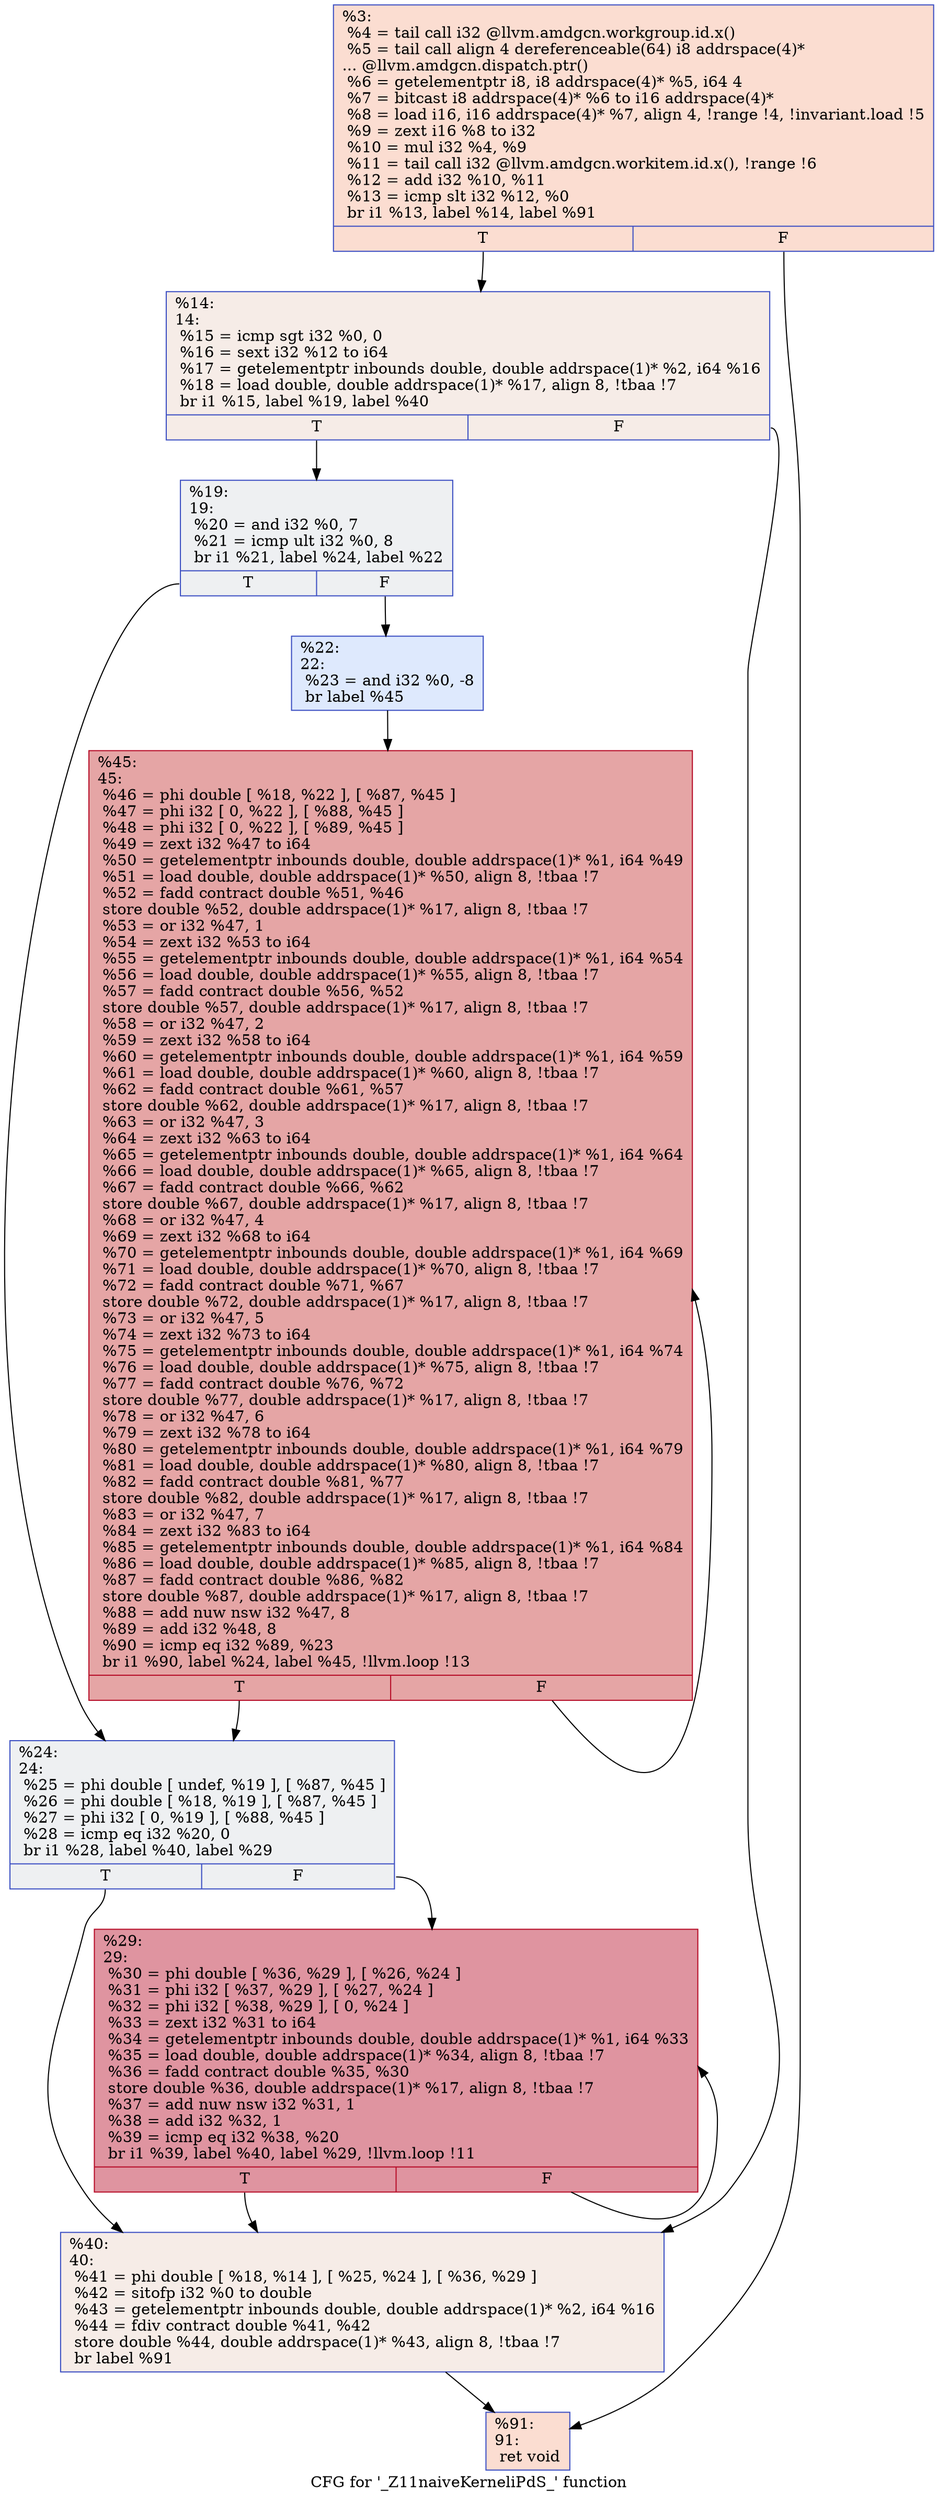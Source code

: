 digraph "CFG for '_Z11naiveKerneliPdS_' function" {
	label="CFG for '_Z11naiveKerneliPdS_' function";

	Node0x4d4afc0 [shape=record,color="#3d50c3ff", style=filled, fillcolor="#f7b39670",label="{%3:\l  %4 = tail call i32 @llvm.amdgcn.workgroup.id.x()\l  %5 = tail call align 4 dereferenceable(64) i8 addrspace(4)*\l... @llvm.amdgcn.dispatch.ptr()\l  %6 = getelementptr i8, i8 addrspace(4)* %5, i64 4\l  %7 = bitcast i8 addrspace(4)* %6 to i16 addrspace(4)*\l  %8 = load i16, i16 addrspace(4)* %7, align 4, !range !4, !invariant.load !5\l  %9 = zext i16 %8 to i32\l  %10 = mul i32 %4, %9\l  %11 = tail call i32 @llvm.amdgcn.workitem.id.x(), !range !6\l  %12 = add i32 %10, %11\l  %13 = icmp slt i32 %12, %0\l  br i1 %13, label %14, label %91\l|{<s0>T|<s1>F}}"];
	Node0x4d4afc0:s0 -> Node0x4d4cec0;
	Node0x4d4afc0:s1 -> Node0x4d4cf50;
	Node0x4d4cec0 [shape=record,color="#3d50c3ff", style=filled, fillcolor="#ead5c970",label="{%14:\l14:                                               \l  %15 = icmp sgt i32 %0, 0\l  %16 = sext i32 %12 to i64\l  %17 = getelementptr inbounds double, double addrspace(1)* %2, i64 %16\l  %18 = load double, double addrspace(1)* %17, align 8, !tbaa !7\l  br i1 %15, label %19, label %40\l|{<s0>T|<s1>F}}"];
	Node0x4d4cec0:s0 -> Node0x4d4d470;
	Node0x4d4cec0:s1 -> Node0x4d4d500;
	Node0x4d4d470 [shape=record,color="#3d50c3ff", style=filled, fillcolor="#d9dce170",label="{%19:\l19:                                               \l  %20 = and i32 %0, 7\l  %21 = icmp ult i32 %0, 8\l  br i1 %21, label %24, label %22\l|{<s0>T|<s1>F}}"];
	Node0x4d4d470:s0 -> Node0x4d4d790;
	Node0x4d4d470:s1 -> Node0x4d4d7e0;
	Node0x4d4d7e0 [shape=record,color="#3d50c3ff", style=filled, fillcolor="#b5cdfa70",label="{%22:\l22:                                               \l  %23 = and i32 %0, -8\l  br label %45\l}"];
	Node0x4d4d7e0 -> Node0x4d4d9e0;
	Node0x4d4d790 [shape=record,color="#3d50c3ff", style=filled, fillcolor="#d9dce170",label="{%24:\l24:                                               \l  %25 = phi double [ undef, %19 ], [ %87, %45 ]\l  %26 = phi double [ %18, %19 ], [ %87, %45 ]\l  %27 = phi i32 [ 0, %19 ], [ %88, %45 ]\l  %28 = icmp eq i32 %20, 0\l  br i1 %28, label %40, label %29\l|{<s0>T|<s1>F}}"];
	Node0x4d4d790:s0 -> Node0x4d4d500;
	Node0x4d4d790:s1 -> Node0x4d4e200;
	Node0x4d4e200 [shape=record,color="#b70d28ff", style=filled, fillcolor="#b70d2870",label="{%29:\l29:                                               \l  %30 = phi double [ %36, %29 ], [ %26, %24 ]\l  %31 = phi i32 [ %37, %29 ], [ %27, %24 ]\l  %32 = phi i32 [ %38, %29 ], [ 0, %24 ]\l  %33 = zext i32 %31 to i64\l  %34 = getelementptr inbounds double, double addrspace(1)* %1, i64 %33\l  %35 = load double, double addrspace(1)* %34, align 8, !tbaa !7\l  %36 = fadd contract double %35, %30\l  store double %36, double addrspace(1)* %17, align 8, !tbaa !7\l  %37 = add nuw nsw i32 %31, 1\l  %38 = add i32 %32, 1\l  %39 = icmp eq i32 %38, %20\l  br i1 %39, label %40, label %29, !llvm.loop !11\l|{<s0>T|<s1>F}}"];
	Node0x4d4e200:s0 -> Node0x4d4d500;
	Node0x4d4e200:s1 -> Node0x4d4e200;
	Node0x4d4d500 [shape=record,color="#3d50c3ff", style=filled, fillcolor="#ead5c970",label="{%40:\l40:                                               \l  %41 = phi double [ %18, %14 ], [ %25, %24 ], [ %36, %29 ]\l  %42 = sitofp i32 %0 to double\l  %43 = getelementptr inbounds double, double addrspace(1)* %2, i64 %16\l  %44 = fdiv contract double %41, %42\l  store double %44, double addrspace(1)* %43, align 8, !tbaa !7\l  br label %91\l}"];
	Node0x4d4d500 -> Node0x4d4cf50;
	Node0x4d4d9e0 [shape=record,color="#b70d28ff", style=filled, fillcolor="#c5333470",label="{%45:\l45:                                               \l  %46 = phi double [ %18, %22 ], [ %87, %45 ]\l  %47 = phi i32 [ 0, %22 ], [ %88, %45 ]\l  %48 = phi i32 [ 0, %22 ], [ %89, %45 ]\l  %49 = zext i32 %47 to i64\l  %50 = getelementptr inbounds double, double addrspace(1)* %1, i64 %49\l  %51 = load double, double addrspace(1)* %50, align 8, !tbaa !7\l  %52 = fadd contract double %51, %46\l  store double %52, double addrspace(1)* %17, align 8, !tbaa !7\l  %53 = or i32 %47, 1\l  %54 = zext i32 %53 to i64\l  %55 = getelementptr inbounds double, double addrspace(1)* %1, i64 %54\l  %56 = load double, double addrspace(1)* %55, align 8, !tbaa !7\l  %57 = fadd contract double %56, %52\l  store double %57, double addrspace(1)* %17, align 8, !tbaa !7\l  %58 = or i32 %47, 2\l  %59 = zext i32 %58 to i64\l  %60 = getelementptr inbounds double, double addrspace(1)* %1, i64 %59\l  %61 = load double, double addrspace(1)* %60, align 8, !tbaa !7\l  %62 = fadd contract double %61, %57\l  store double %62, double addrspace(1)* %17, align 8, !tbaa !7\l  %63 = or i32 %47, 3\l  %64 = zext i32 %63 to i64\l  %65 = getelementptr inbounds double, double addrspace(1)* %1, i64 %64\l  %66 = load double, double addrspace(1)* %65, align 8, !tbaa !7\l  %67 = fadd contract double %66, %62\l  store double %67, double addrspace(1)* %17, align 8, !tbaa !7\l  %68 = or i32 %47, 4\l  %69 = zext i32 %68 to i64\l  %70 = getelementptr inbounds double, double addrspace(1)* %1, i64 %69\l  %71 = load double, double addrspace(1)* %70, align 8, !tbaa !7\l  %72 = fadd contract double %71, %67\l  store double %72, double addrspace(1)* %17, align 8, !tbaa !7\l  %73 = or i32 %47, 5\l  %74 = zext i32 %73 to i64\l  %75 = getelementptr inbounds double, double addrspace(1)* %1, i64 %74\l  %76 = load double, double addrspace(1)* %75, align 8, !tbaa !7\l  %77 = fadd contract double %76, %72\l  store double %77, double addrspace(1)* %17, align 8, !tbaa !7\l  %78 = or i32 %47, 6\l  %79 = zext i32 %78 to i64\l  %80 = getelementptr inbounds double, double addrspace(1)* %1, i64 %79\l  %81 = load double, double addrspace(1)* %80, align 8, !tbaa !7\l  %82 = fadd contract double %81, %77\l  store double %82, double addrspace(1)* %17, align 8, !tbaa !7\l  %83 = or i32 %47, 7\l  %84 = zext i32 %83 to i64\l  %85 = getelementptr inbounds double, double addrspace(1)* %1, i64 %84\l  %86 = load double, double addrspace(1)* %85, align 8, !tbaa !7\l  %87 = fadd contract double %86, %82\l  store double %87, double addrspace(1)* %17, align 8, !tbaa !7\l  %88 = add nuw nsw i32 %47, 8\l  %89 = add i32 %48, 8\l  %90 = icmp eq i32 %89, %23\l  br i1 %90, label %24, label %45, !llvm.loop !13\l|{<s0>T|<s1>F}}"];
	Node0x4d4d9e0:s0 -> Node0x4d4d790;
	Node0x4d4d9e0:s1 -> Node0x4d4d9e0;
	Node0x4d4cf50 [shape=record,color="#3d50c3ff", style=filled, fillcolor="#f7b39670",label="{%91:\l91:                                               \l  ret void\l}"];
}
